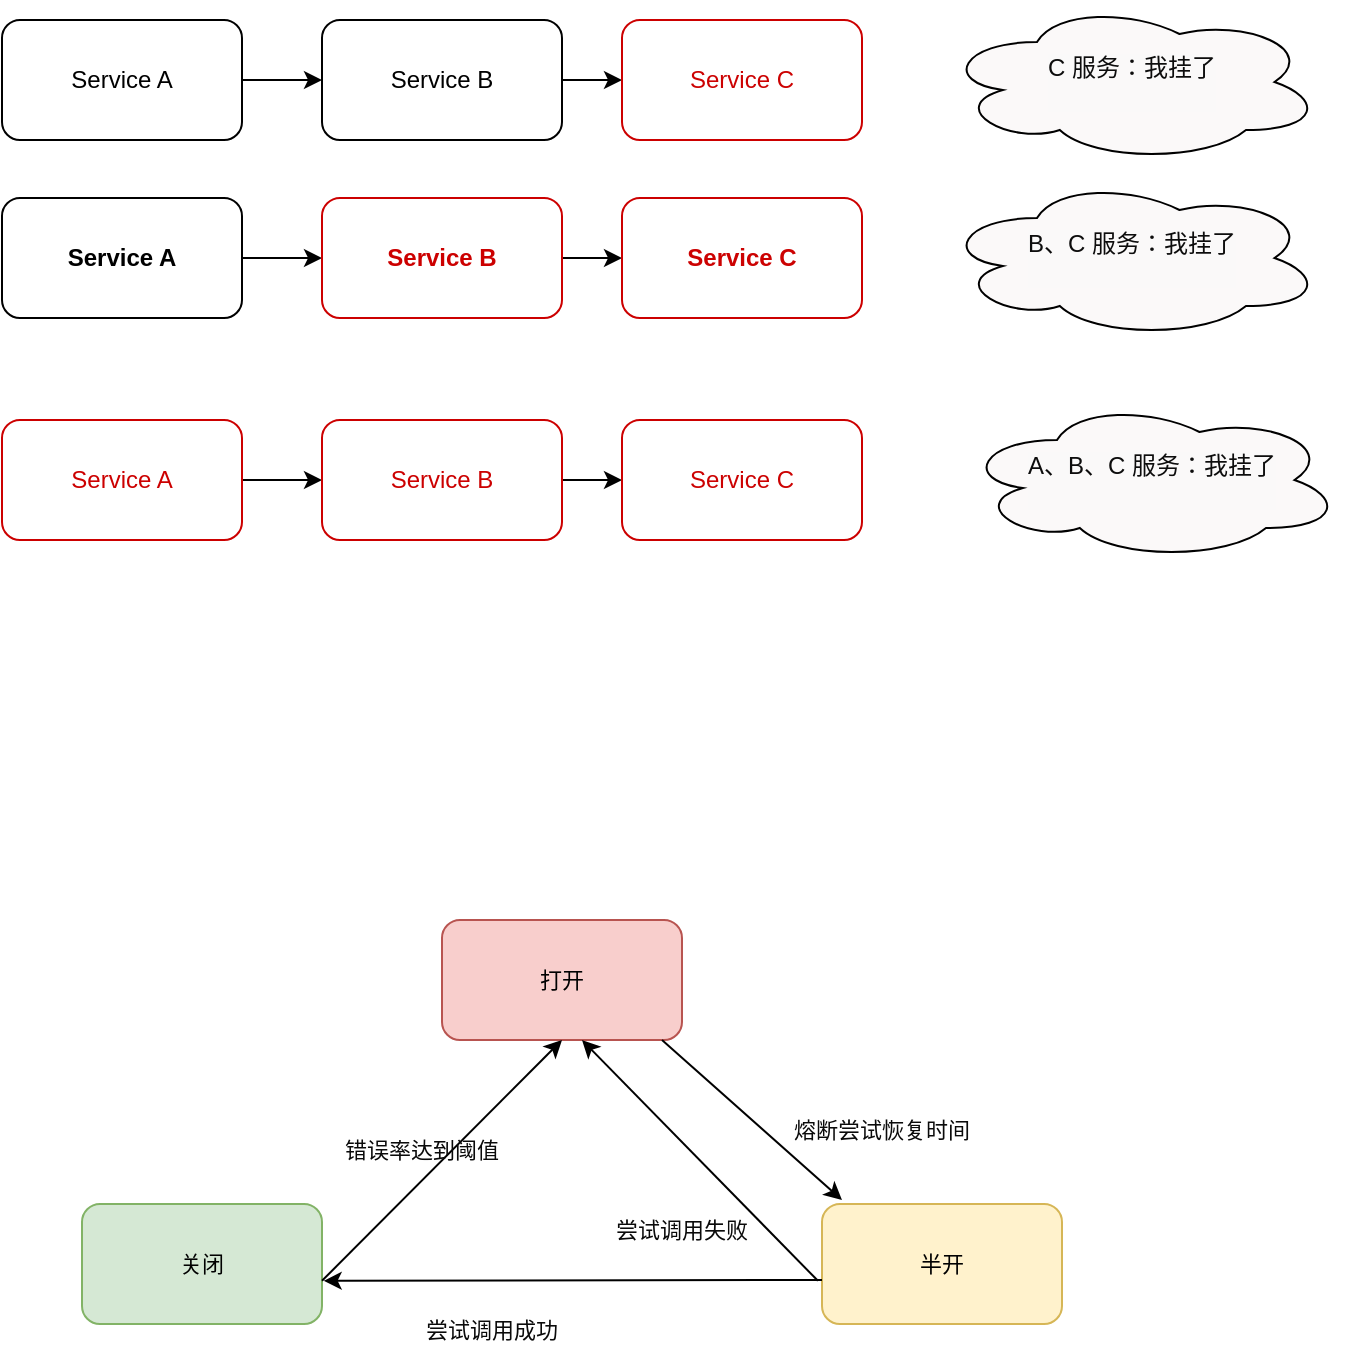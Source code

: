 <mxfile version="20.8.16" type="device"><diagram name="第 1 页" id="_psgyOFOTRdHqZudKYRx"><mxGraphModel dx="1050" dy="573" grid="1" gridSize="10" guides="1" tooltips="1" connect="1" arrows="1" fold="1" page="1" pageScale="1" pageWidth="827" pageHeight="1169" math="0" shadow="0"><root><mxCell id="0"/><mxCell id="1" parent="0"/><mxCell id="oFB14Mwq7tGPxnhRR20M-5" style="edgeStyle=orthogonalEdgeStyle;rounded=0;orthogonalLoop=1;jettySize=auto;html=1;exitX=1;exitY=0.5;exitDx=0;exitDy=0;entryX=0;entryY=0.5;entryDx=0;entryDy=0;fontColor=#cc0202;" edge="1" parent="1" source="oFB14Mwq7tGPxnhRR20M-1" target="oFB14Mwq7tGPxnhRR20M-2"><mxGeometry relative="1" as="geometry"/></mxCell><mxCell id="oFB14Mwq7tGPxnhRR20M-1" value="Service A" style="rounded=1;whiteSpace=wrap;html=1;" vertex="1" parent="1"><mxGeometry x="20" y="210" width="120" height="60" as="geometry"/></mxCell><mxCell id="oFB14Mwq7tGPxnhRR20M-6" style="edgeStyle=orthogonalEdgeStyle;rounded=0;orthogonalLoop=1;jettySize=auto;html=1;exitX=1;exitY=0.5;exitDx=0;exitDy=0;entryX=0;entryY=0.5;entryDx=0;entryDy=0;fontColor=#cc0202;" edge="1" parent="1" source="oFB14Mwq7tGPxnhRR20M-2" target="oFB14Mwq7tGPxnhRR20M-3"><mxGeometry relative="1" as="geometry"/></mxCell><mxCell id="oFB14Mwq7tGPxnhRR20M-2" value="Service B" style="rounded=1;whiteSpace=wrap;html=1;" vertex="1" parent="1"><mxGeometry x="180" y="210" width="120" height="60" as="geometry"/></mxCell><mxCell id="oFB14Mwq7tGPxnhRR20M-3" value="&lt;font color=&quot;#cc0202&quot;&gt;Service C&lt;/font&gt;" style="rounded=1;whiteSpace=wrap;html=1;strokeColor=#CC0000;" vertex="1" parent="1"><mxGeometry x="330" y="210" width="120" height="60" as="geometry"/></mxCell><mxCell id="oFB14Mwq7tGPxnhRR20M-12" value="&lt;font color=&quot;#0d0d0d&quot;&gt;C 服务：我挂了&lt;br&gt;&lt;br&gt;&lt;/font&gt;" style="ellipse;shape=cloud;whiteSpace=wrap;html=1;labelBackgroundColor=#faf9f9;strokeColor=default;fontColor=#f3f1f1;fillColor=#fbf9f9;" vertex="1" parent="1"><mxGeometry x="490" y="201" width="190" height="80" as="geometry"/></mxCell><mxCell id="oFB14Mwq7tGPxnhRR20M-23" style="edgeStyle=orthogonalEdgeStyle;rounded=0;orthogonalLoop=1;jettySize=auto;html=1;exitX=1;exitY=0.5;exitDx=0;exitDy=0;entryX=0;entryY=0.5;entryDx=0;entryDy=0;fontColor=#cc0202;fontStyle=1" edge="1" parent="1" source="oFB14Mwq7tGPxnhRR20M-24" target="oFB14Mwq7tGPxnhRR20M-26"><mxGeometry relative="1" as="geometry"/></mxCell><mxCell id="oFB14Mwq7tGPxnhRR20M-24" value="Service A" style="rounded=1;whiteSpace=wrap;html=1;fontStyle=1" vertex="1" parent="1"><mxGeometry x="20" y="299" width="120" height="60" as="geometry"/></mxCell><mxCell id="oFB14Mwq7tGPxnhRR20M-25" style="edgeStyle=orthogonalEdgeStyle;rounded=0;orthogonalLoop=1;jettySize=auto;html=1;exitX=1;exitY=0.5;exitDx=0;exitDy=0;entryX=0;entryY=0.5;entryDx=0;entryDy=0;fontColor=#cc0202;fontStyle=1" edge="1" parent="1" source="oFB14Mwq7tGPxnhRR20M-26" target="oFB14Mwq7tGPxnhRR20M-27"><mxGeometry relative="1" as="geometry"/></mxCell><mxCell id="oFB14Mwq7tGPxnhRR20M-26" value="&lt;font color=&quot;#cc0000&quot;&gt;Service B&lt;/font&gt;" style="rounded=1;whiteSpace=wrap;html=1;strokeColor=#cc0000;fontStyle=1" vertex="1" parent="1"><mxGeometry x="180" y="299" width="120" height="60" as="geometry"/></mxCell><mxCell id="oFB14Mwq7tGPxnhRR20M-27" value="&lt;font color=&quot;#cc0202&quot;&gt;Service C&lt;/font&gt;" style="rounded=1;whiteSpace=wrap;html=1;strokeColor=#CC0000;fontStyle=1" vertex="1" parent="1"><mxGeometry x="330" y="299" width="120" height="60" as="geometry"/></mxCell><mxCell id="oFB14Mwq7tGPxnhRR20M-31" style="edgeStyle=orthogonalEdgeStyle;rounded=0;orthogonalLoop=1;jettySize=auto;html=1;exitX=1;exitY=0.5;exitDx=0;exitDy=0;entryX=0;entryY=0.5;entryDx=0;entryDy=0;fontColor=#cc0202;" edge="1" parent="1" source="oFB14Mwq7tGPxnhRR20M-32" target="oFB14Mwq7tGPxnhRR20M-34"><mxGeometry relative="1" as="geometry"/></mxCell><mxCell id="oFB14Mwq7tGPxnhRR20M-32" value="&lt;font color=&quot;#cc0000&quot;&gt;Service A&lt;/font&gt;" style="rounded=1;whiteSpace=wrap;html=1;strokeColor=#cc0000;" vertex="1" parent="1"><mxGeometry x="20" y="410" width="120" height="60" as="geometry"/></mxCell><mxCell id="oFB14Mwq7tGPxnhRR20M-33" style="edgeStyle=orthogonalEdgeStyle;rounded=0;orthogonalLoop=1;jettySize=auto;html=1;exitX=1;exitY=0.5;exitDx=0;exitDy=0;entryX=0;entryY=0.5;entryDx=0;entryDy=0;fontColor=#cc0202;" edge="1" parent="1" source="oFB14Mwq7tGPxnhRR20M-34" target="oFB14Mwq7tGPxnhRR20M-35"><mxGeometry relative="1" as="geometry"/></mxCell><mxCell id="oFB14Mwq7tGPxnhRR20M-34" value="&lt;font color=&quot;#cc0000&quot;&gt;Service B&lt;/font&gt;" style="rounded=1;whiteSpace=wrap;html=1;strokeColor=#cc0000;" vertex="1" parent="1"><mxGeometry x="180" y="410" width="120" height="60" as="geometry"/></mxCell><mxCell id="oFB14Mwq7tGPxnhRR20M-35" value="&lt;font color=&quot;#cc0202&quot;&gt;Service C&lt;/font&gt;" style="rounded=1;whiteSpace=wrap;html=1;strokeColor=#CC0000;" vertex="1" parent="1"><mxGeometry x="330" y="410" width="120" height="60" as="geometry"/></mxCell><mxCell id="oFB14Mwq7tGPxnhRR20M-36" value="&lt;font color=&quot;#0d0d0d&quot;&gt;B、C 服务：我挂了&lt;br&gt;&lt;br&gt;&lt;/font&gt;" style="ellipse;shape=cloud;whiteSpace=wrap;html=1;labelBackgroundColor=#faf9f9;strokeColor=default;fontColor=#f3f1f1;fillColor=#fbf9f9;" vertex="1" parent="1"><mxGeometry x="490" y="289" width="190" height="80" as="geometry"/></mxCell><mxCell id="oFB14Mwq7tGPxnhRR20M-37" value="&lt;font color=&quot;#0d0d0d&quot;&gt;A、B、C 服务：我挂了&lt;br&gt;&lt;br&gt;&lt;/font&gt;" style="ellipse;shape=cloud;whiteSpace=wrap;html=1;labelBackgroundColor=#faf9f9;strokeColor=default;fontColor=#f3f1f1;fillColor=#fbf9f9;" vertex="1" parent="1"><mxGeometry x="500" y="400" width="190" height="80" as="geometry"/></mxCell><mxCell id="oFB14Mwq7tGPxnhRR20M-38" value="打开" style="rounded=1;whiteSpace=wrap;html=1;shadow=0;labelBackgroundColor=none;strokeColor=#b85450;fontSize=11;fillColor=#f8cecc;gradientColor=none;" vertex="1" parent="1"><mxGeometry x="240" y="660" width="120" height="60" as="geometry"/></mxCell><mxCell id="oFB14Mwq7tGPxnhRR20M-40" value="关闭" style="rounded=1;whiteSpace=wrap;html=1;shadow=0;labelBackgroundColor=none;strokeColor=#82b366;fontSize=11;fillColor=#d5e8d4;" vertex="1" parent="1"><mxGeometry x="60" y="802" width="120" height="60" as="geometry"/></mxCell><mxCell id="oFB14Mwq7tGPxnhRR20M-41" value="半开" style="rounded=1;whiteSpace=wrap;html=1;shadow=0;labelBackgroundColor=none;strokeColor=#d6b656;fontSize=11;fillColor=#fff2cc;" vertex="1" parent="1"><mxGeometry x="430" y="802" width="120" height="60" as="geometry"/></mxCell><mxCell id="oFB14Mwq7tGPxnhRR20M-42" value="" style="endArrow=classic;html=1;rounded=0;fontSize=11;fontColor=#cc0000;entryX=0.5;entryY=1;entryDx=0;entryDy=0;exitX=1;exitY=0.64;exitDx=0;exitDy=0;exitPerimeter=0;" edge="1" parent="1" source="oFB14Mwq7tGPxnhRR20M-40" target="oFB14Mwq7tGPxnhRR20M-38"><mxGeometry width="50" height="50" relative="1" as="geometry"><mxPoint x="160" y="840" as="sourcePoint"/><mxPoint x="300" y="780" as="targetPoint"/></mxGeometry></mxCell><mxCell id="oFB14Mwq7tGPxnhRR20M-44" value="错误率达到阈值" style="text;strokeColor=none;align=center;fillColor=none;html=1;verticalAlign=middle;whiteSpace=wrap;rounded=0;fontSize=11;fontColor=#0a0a0a;" vertex="1" parent="1"><mxGeometry x="180" y="760" width="100" height="30" as="geometry"/></mxCell><mxCell id="oFB14Mwq7tGPxnhRR20M-45" value="" style="endArrow=classic;html=1;rounded=0;fontSize=11;fontColor=#cc0000;exitX=-0.017;exitY=0.64;exitDx=0;exitDy=0;exitPerimeter=0;" edge="1" parent="1" source="oFB14Mwq7tGPxnhRR20M-41"><mxGeometry width="50" height="50" relative="1" as="geometry"><mxPoint x="260" y="840" as="sourcePoint"/><mxPoint x="310" y="720" as="targetPoint"/></mxGeometry></mxCell><mxCell id="oFB14Mwq7tGPxnhRR20M-46" value="尝试调用失败" style="text;strokeColor=none;align=center;fillColor=none;html=1;verticalAlign=middle;whiteSpace=wrap;rounded=0;fontSize=11;fontColor=#0a0a0a;" vertex="1" parent="1"><mxGeometry x="320" y="800" width="80" height="30" as="geometry"/></mxCell><mxCell id="oFB14Mwq7tGPxnhRR20M-50" value="" style="endArrow=classic;html=1;rounded=0;fontSize=11;fontColor=#0a0a0a;entryX=1.007;entryY=0.64;entryDx=0;entryDy=0;entryPerimeter=0;" edge="1" parent="1" target="oFB14Mwq7tGPxnhRR20M-40"><mxGeometry width="50" height="50" relative="1" as="geometry"><mxPoint x="430" y="840" as="sourcePoint"/><mxPoint x="190" y="850" as="targetPoint"/></mxGeometry></mxCell><mxCell id="oFB14Mwq7tGPxnhRR20M-51" value="尝试调用成功" style="text;strokeColor=none;align=center;fillColor=none;html=1;verticalAlign=middle;whiteSpace=wrap;rounded=0;fontSize=11;fontColor=#0a0a0a;" vertex="1" parent="1"><mxGeometry x="220" y="850" width="90" height="30" as="geometry"/></mxCell><mxCell id="oFB14Mwq7tGPxnhRR20M-53" value="" style="endArrow=classic;html=1;rounded=0;fontSize=11;fontColor=#0a0a0a;" edge="1" parent="1"><mxGeometry width="50" height="50" relative="1" as="geometry"><mxPoint x="350" y="720" as="sourcePoint"/><mxPoint x="440" y="800" as="targetPoint"/></mxGeometry></mxCell><mxCell id="oFB14Mwq7tGPxnhRR20M-54" value="熔断尝试恢复时间" style="text;strokeColor=none;align=center;fillColor=none;html=1;verticalAlign=middle;whiteSpace=wrap;rounded=0;fontSize=11;fontColor=#0a0a0a;" vertex="1" parent="1"><mxGeometry x="390" y="750" width="140" height="30" as="geometry"/></mxCell></root></mxGraphModel></diagram></mxfile>